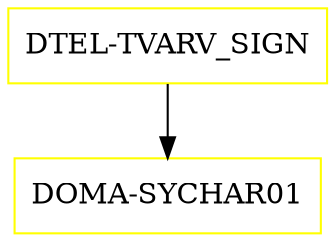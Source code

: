 digraph G {
  "DTEL-TVARV_SIGN" [shape=box,color=yellow];
  "DOMA-SYCHAR01" [shape=box,color=yellow,URL="./DOMA_SYCHAR01.html"];
  "DTEL-TVARV_SIGN" -> "DOMA-SYCHAR01";
}
